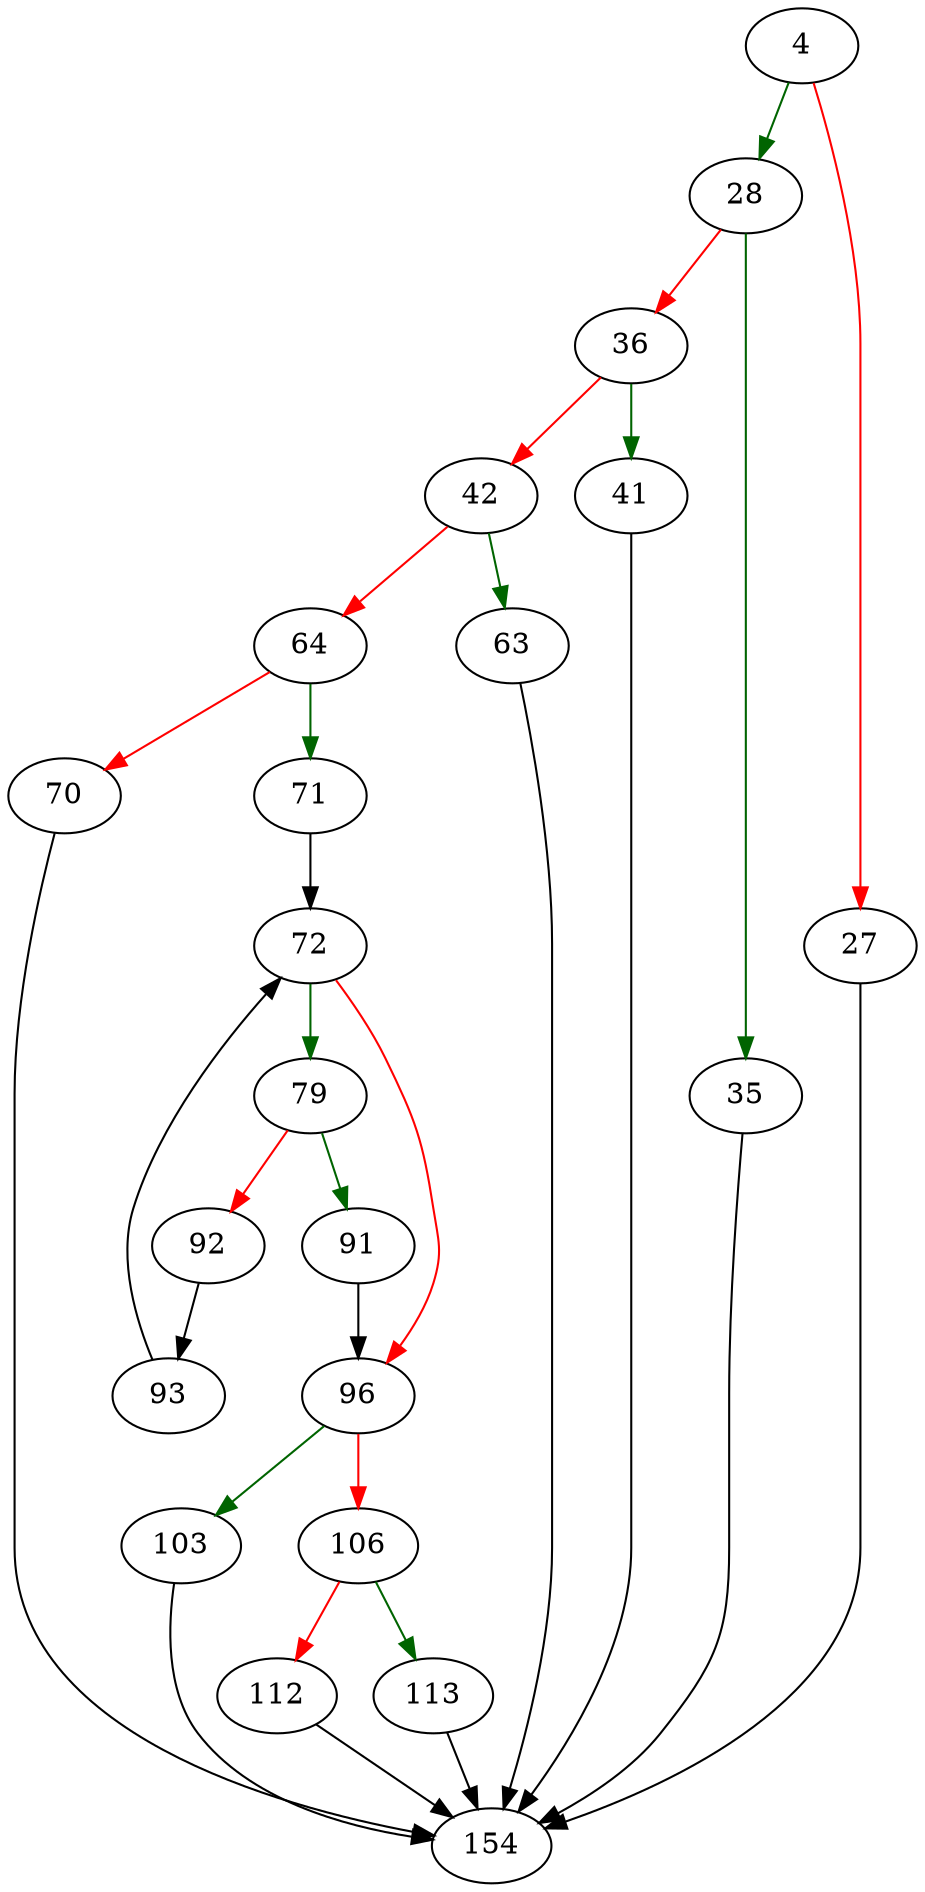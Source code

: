 strict digraph "sqlite3AlterRenameColumn" {
	// Node definitions.
	4 [entry=true];
	28;
	27;
	154;
	35;
	36;
	41;
	42;
	63;
	64;
	71;
	70;
	72;
	79;
	96;
	91;
	92;
	93;
	103;
	106;
	113;
	112;

	// Edge definitions.
	4 -> 28 [
		color=darkgreen
		cond=true
	];
	4 -> 27 [
		color=red
		cond=false
	];
	28 -> 35 [
		color=darkgreen
		cond=true
	];
	28 -> 36 [
		color=red
		cond=false
	];
	27 -> 154;
	35 -> 154;
	36 -> 41 [
		color=darkgreen
		cond=true
	];
	36 -> 42 [
		color=red
		cond=false
	];
	41 -> 154;
	42 -> 63 [
		color=darkgreen
		cond=true
	];
	42 -> 64 [
		color=red
		cond=false
	];
	63 -> 154;
	64 -> 71 [
		color=darkgreen
		cond=true
	];
	64 -> 70 [
		color=red
		cond=false
	];
	71 -> 72;
	70 -> 154;
	72 -> 79 [
		color=darkgreen
		cond=true
	];
	72 -> 96 [
		color=red
		cond=false
	];
	79 -> 91 [
		color=darkgreen
		cond=true
	];
	79 -> 92 [
		color=red
		cond=false
	];
	96 -> 103 [
		color=darkgreen
		cond=true
	];
	96 -> 106 [
		color=red
		cond=false
	];
	91 -> 96;
	92 -> 93;
	93 -> 72;
	103 -> 154;
	106 -> 113 [
		color=darkgreen
		cond=true
	];
	106 -> 112 [
		color=red
		cond=false
	];
	113 -> 154;
	112 -> 154;
}